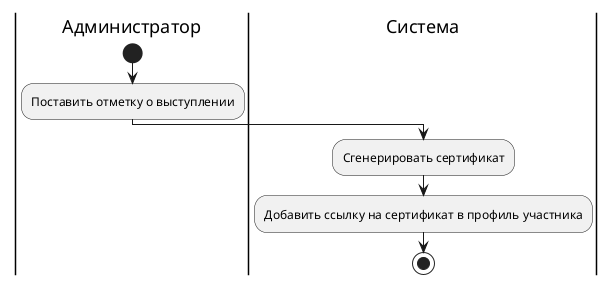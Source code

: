 @startuml ManageCertificates
|Администратор|
start
:Поставить отметку о выступлении;
|Система|
:Сгенерировать сертификат;
:Добавить ссылку на сертификат в профиль участника;
stop
@enduml
